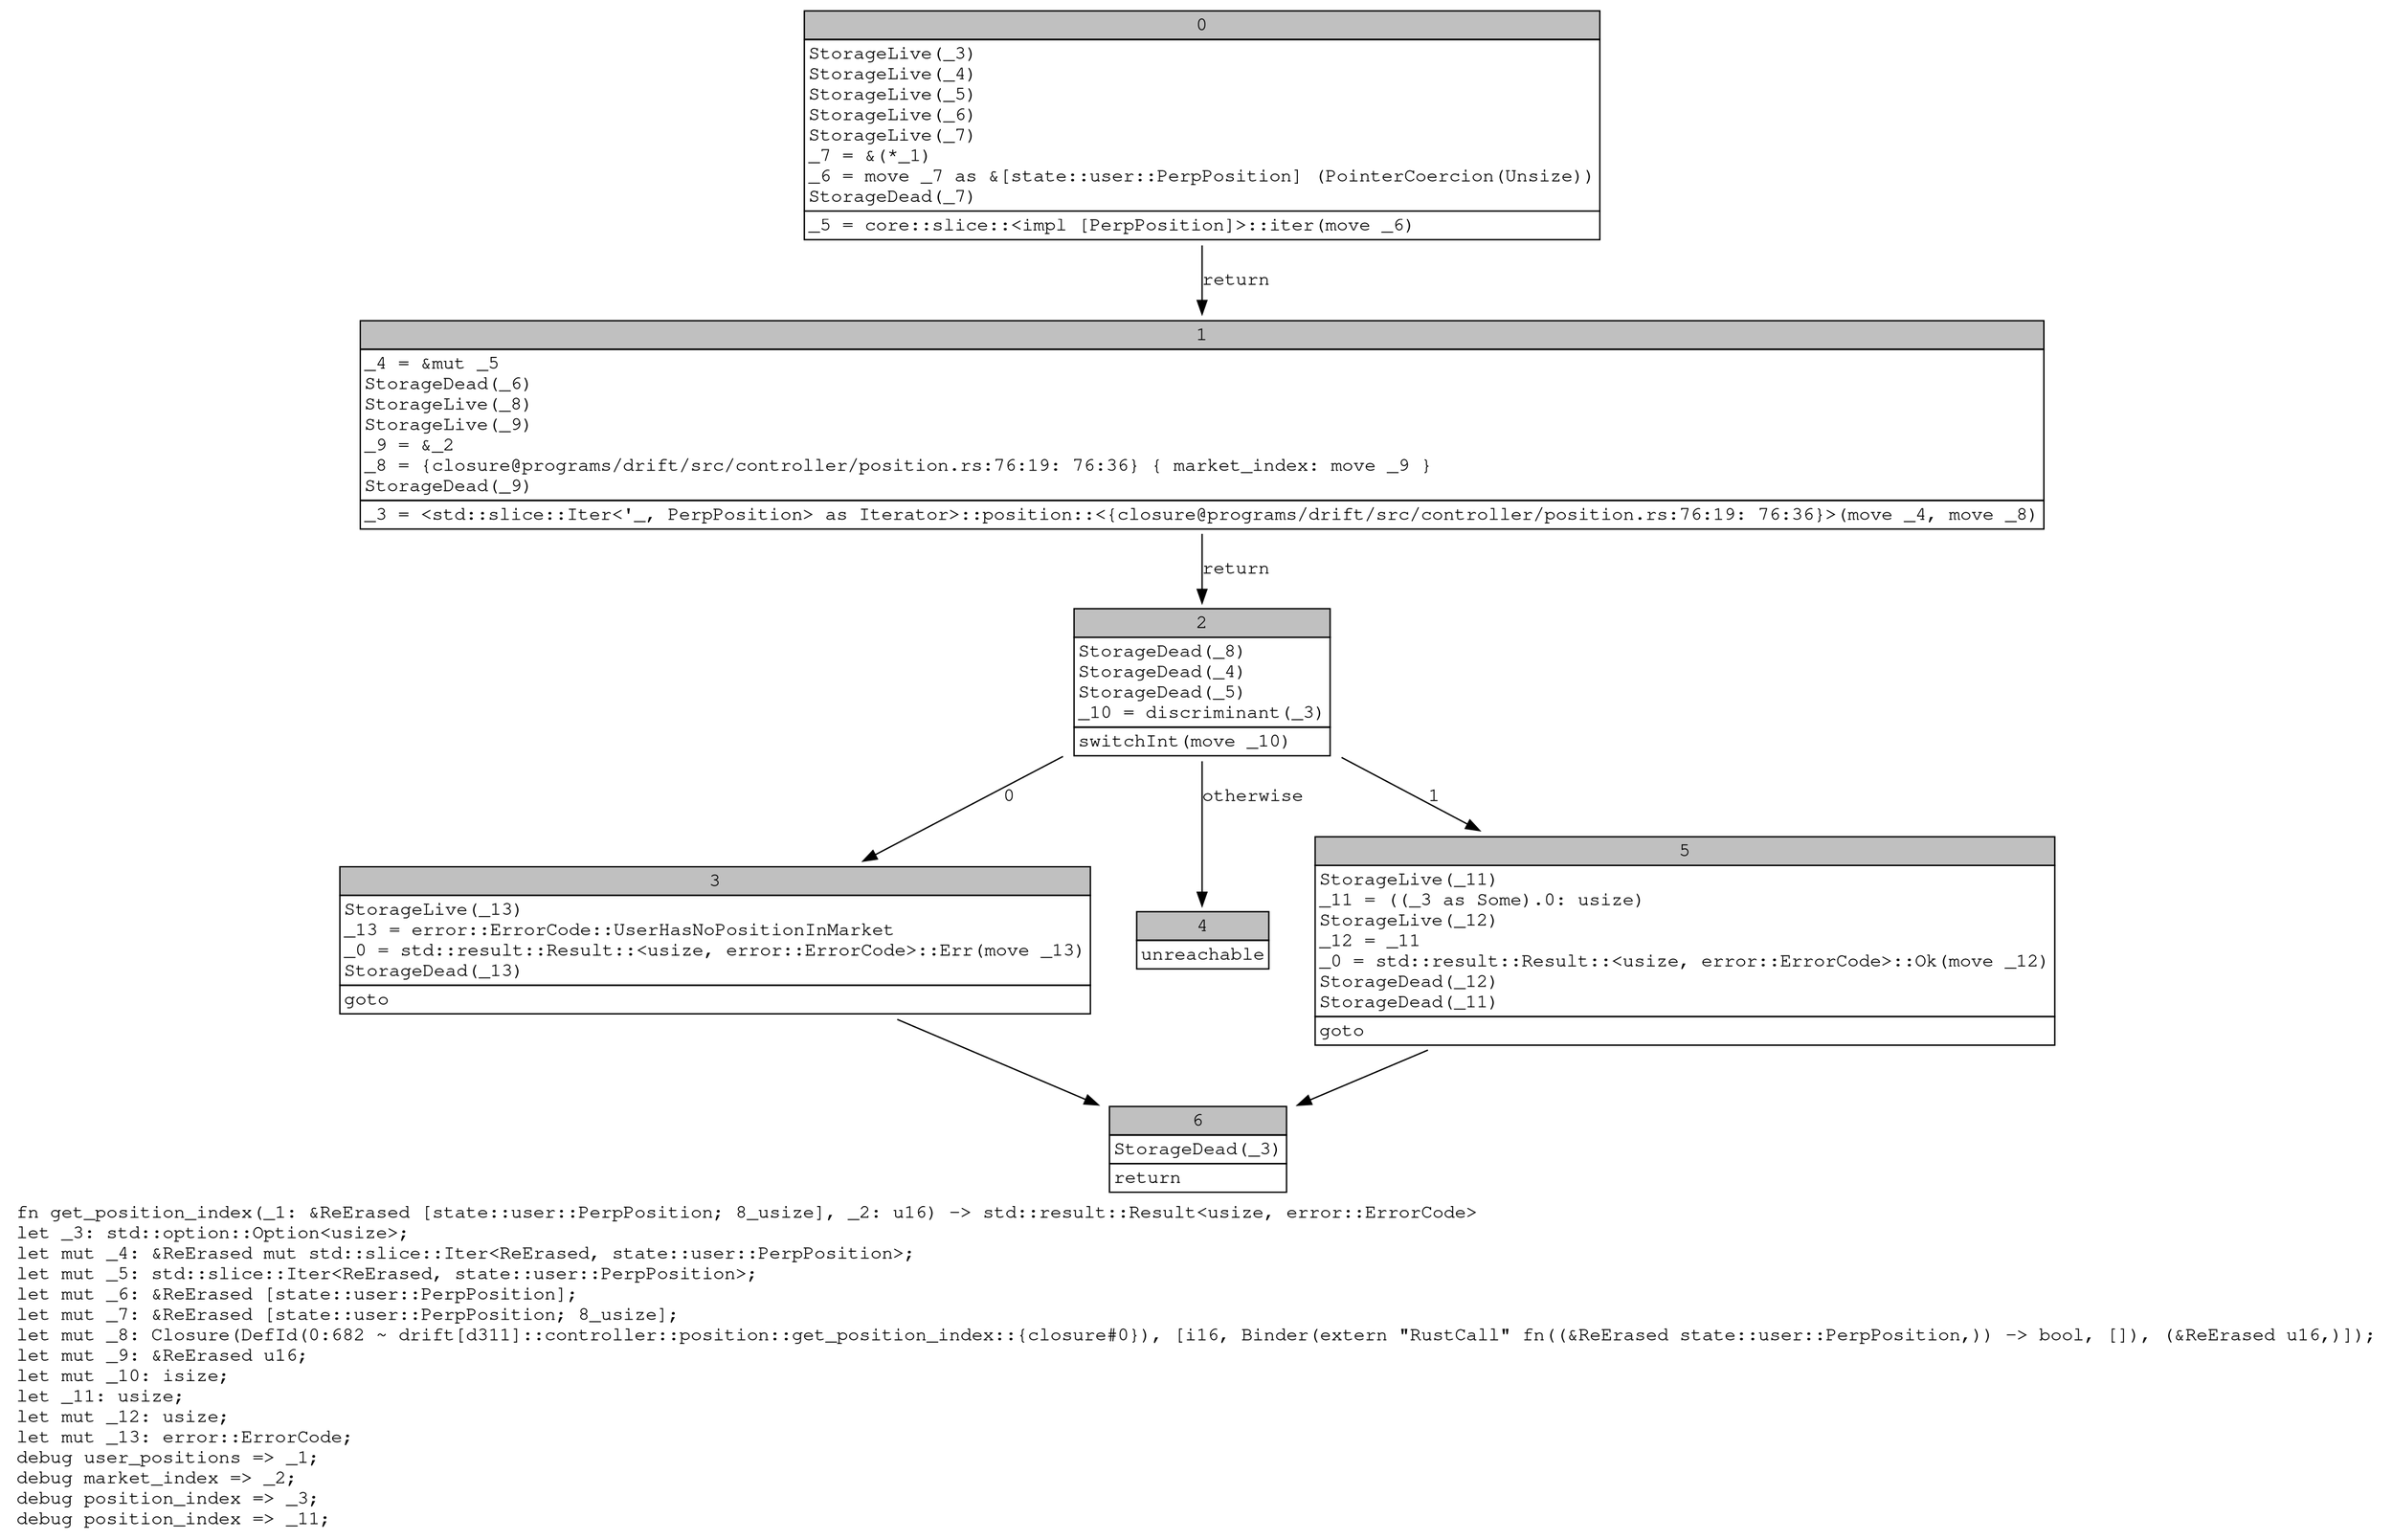 digraph Mir_0_681 {
    graph [fontname="Courier, monospace"];
    node [fontname="Courier, monospace"];
    edge [fontname="Courier, monospace"];
    label=<fn get_position_index(_1: &amp;ReErased [state::user::PerpPosition; 8_usize], _2: u16) -&gt; std::result::Result&lt;usize, error::ErrorCode&gt;<br align="left"/>let _3: std::option::Option&lt;usize&gt;;<br align="left"/>let mut _4: &amp;ReErased mut std::slice::Iter&lt;ReErased, state::user::PerpPosition&gt;;<br align="left"/>let mut _5: std::slice::Iter&lt;ReErased, state::user::PerpPosition&gt;;<br align="left"/>let mut _6: &amp;ReErased [state::user::PerpPosition];<br align="left"/>let mut _7: &amp;ReErased [state::user::PerpPosition; 8_usize];<br align="left"/>let mut _8: Closure(DefId(0:682 ~ drift[d311]::controller::position::get_position_index::{closure#0}), [i16, Binder(extern &quot;RustCall&quot; fn((&amp;ReErased state::user::PerpPosition,)) -&gt; bool, []), (&amp;ReErased u16,)]);<br align="left"/>let mut _9: &amp;ReErased u16;<br align="left"/>let mut _10: isize;<br align="left"/>let _11: usize;<br align="left"/>let mut _12: usize;<br align="left"/>let mut _13: error::ErrorCode;<br align="left"/>debug user_positions =&gt; _1;<br align="left"/>debug market_index =&gt; _2;<br align="left"/>debug position_index =&gt; _3;<br align="left"/>debug position_index =&gt; _11;<br align="left"/>>;
    bb0__0_681 [shape="none", label=<<table border="0" cellborder="1" cellspacing="0"><tr><td bgcolor="gray" align="center" colspan="1">0</td></tr><tr><td align="left" balign="left">StorageLive(_3)<br/>StorageLive(_4)<br/>StorageLive(_5)<br/>StorageLive(_6)<br/>StorageLive(_7)<br/>_7 = &amp;(*_1)<br/>_6 = move _7 as &amp;[state::user::PerpPosition] (PointerCoercion(Unsize))<br/>StorageDead(_7)<br/></td></tr><tr><td align="left">_5 = core::slice::&lt;impl [PerpPosition]&gt;::iter(move _6)</td></tr></table>>];
    bb1__0_681 [shape="none", label=<<table border="0" cellborder="1" cellspacing="0"><tr><td bgcolor="gray" align="center" colspan="1">1</td></tr><tr><td align="left" balign="left">_4 = &amp;mut _5<br/>StorageDead(_6)<br/>StorageLive(_8)<br/>StorageLive(_9)<br/>_9 = &amp;_2<br/>_8 = {closure@programs/drift/src/controller/position.rs:76:19: 76:36} { market_index: move _9 }<br/>StorageDead(_9)<br/></td></tr><tr><td align="left">_3 = &lt;std::slice::Iter&lt;'_, PerpPosition&gt; as Iterator&gt;::position::&lt;{closure@programs/drift/src/controller/position.rs:76:19: 76:36}&gt;(move _4, move _8)</td></tr></table>>];
    bb2__0_681 [shape="none", label=<<table border="0" cellborder="1" cellspacing="0"><tr><td bgcolor="gray" align="center" colspan="1">2</td></tr><tr><td align="left" balign="left">StorageDead(_8)<br/>StorageDead(_4)<br/>StorageDead(_5)<br/>_10 = discriminant(_3)<br/></td></tr><tr><td align="left">switchInt(move _10)</td></tr></table>>];
    bb3__0_681 [shape="none", label=<<table border="0" cellborder="1" cellspacing="0"><tr><td bgcolor="gray" align="center" colspan="1">3</td></tr><tr><td align="left" balign="left">StorageLive(_13)<br/>_13 = error::ErrorCode::UserHasNoPositionInMarket<br/>_0 = std::result::Result::&lt;usize, error::ErrorCode&gt;::Err(move _13)<br/>StorageDead(_13)<br/></td></tr><tr><td align="left">goto</td></tr></table>>];
    bb4__0_681 [shape="none", label=<<table border="0" cellborder="1" cellspacing="0"><tr><td bgcolor="gray" align="center" colspan="1">4</td></tr><tr><td align="left">unreachable</td></tr></table>>];
    bb5__0_681 [shape="none", label=<<table border="0" cellborder="1" cellspacing="0"><tr><td bgcolor="gray" align="center" colspan="1">5</td></tr><tr><td align="left" balign="left">StorageLive(_11)<br/>_11 = ((_3 as Some).0: usize)<br/>StorageLive(_12)<br/>_12 = _11<br/>_0 = std::result::Result::&lt;usize, error::ErrorCode&gt;::Ok(move _12)<br/>StorageDead(_12)<br/>StorageDead(_11)<br/></td></tr><tr><td align="left">goto</td></tr></table>>];
    bb6__0_681 [shape="none", label=<<table border="0" cellborder="1" cellspacing="0"><tr><td bgcolor="gray" align="center" colspan="1">6</td></tr><tr><td align="left" balign="left">StorageDead(_3)<br/></td></tr><tr><td align="left">return</td></tr></table>>];
    bb0__0_681 -> bb1__0_681 [label="return"];
    bb1__0_681 -> bb2__0_681 [label="return"];
    bb2__0_681 -> bb3__0_681 [label="0"];
    bb2__0_681 -> bb5__0_681 [label="1"];
    bb2__0_681 -> bb4__0_681 [label="otherwise"];
    bb3__0_681 -> bb6__0_681 [label=""];
    bb5__0_681 -> bb6__0_681 [label=""];
}
